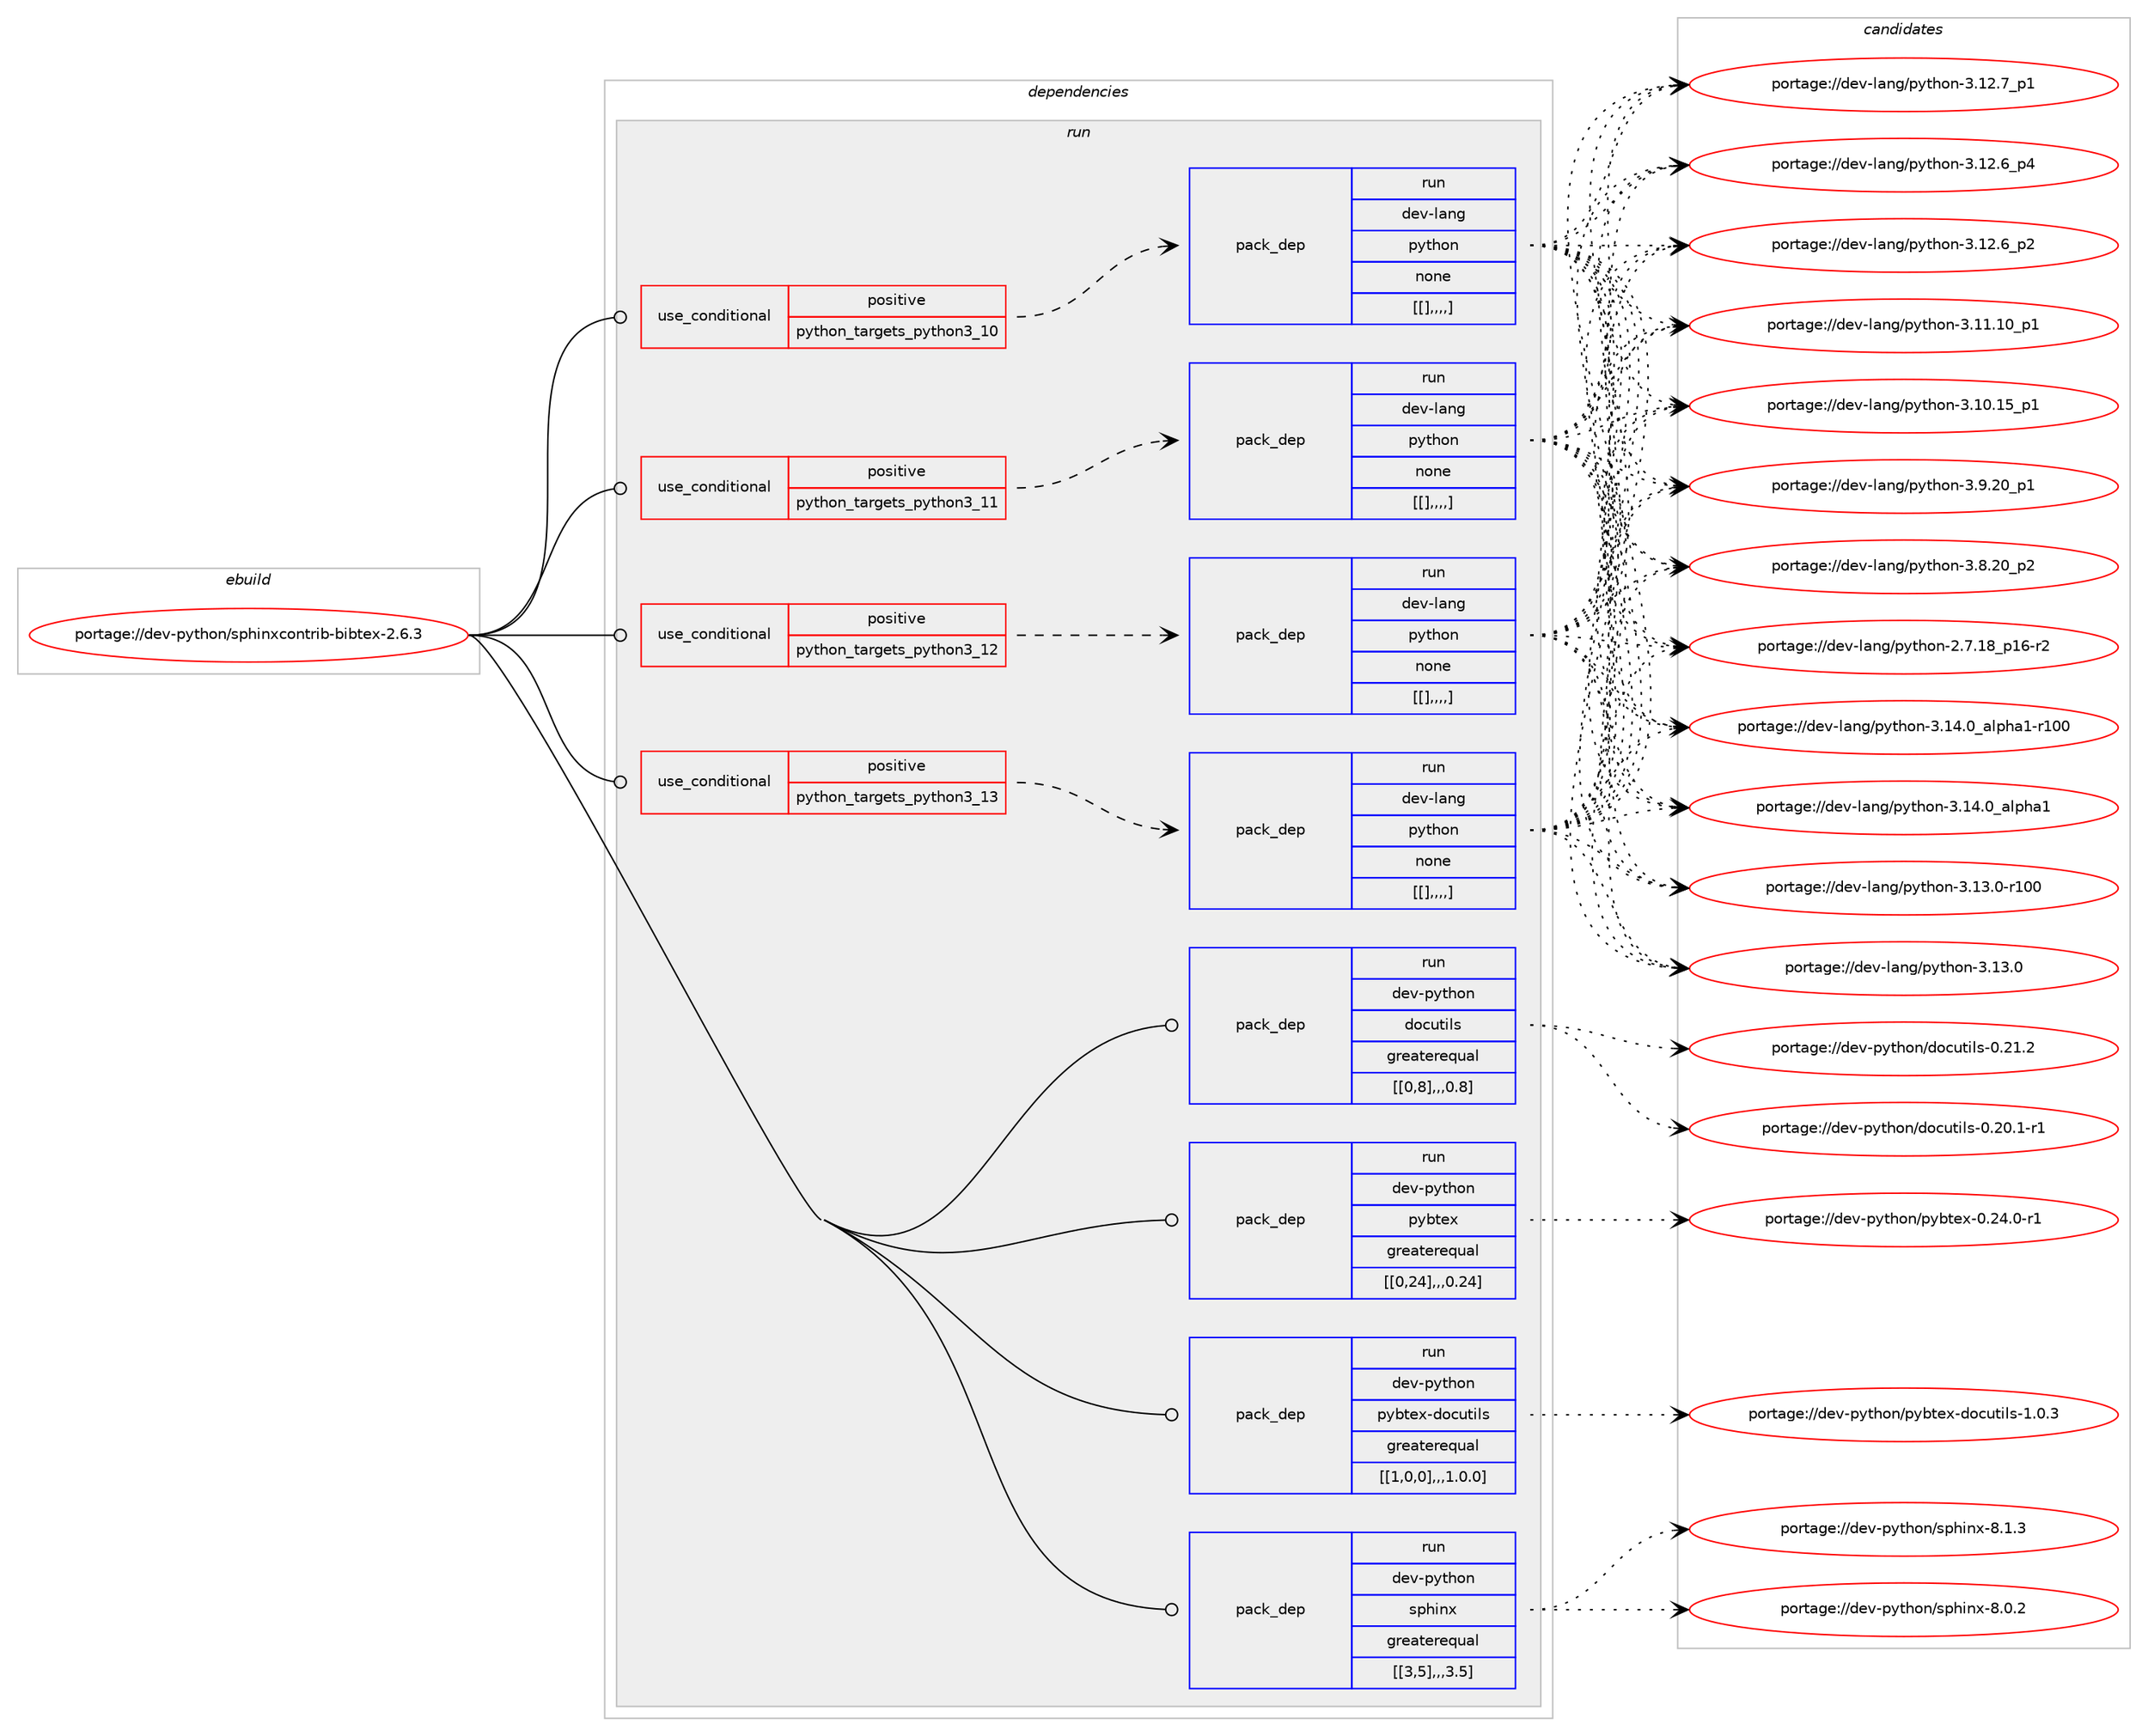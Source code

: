 digraph prolog {

# *************
# Graph options
# *************

newrank=true;
concentrate=true;
compound=true;
graph [rankdir=LR,fontname=Helvetica,fontsize=10,ranksep=1.5];#, ranksep=2.5, nodesep=0.2];
edge  [arrowhead=vee];
node  [fontname=Helvetica,fontsize=10];

# **********
# The ebuild
# **********

subgraph cluster_leftcol {
color=gray;
label=<<i>ebuild</i>>;
id [label="portage://dev-python/sphinxcontrib-bibtex-2.6.3", color=red, width=4, href="../dev-python/sphinxcontrib-bibtex-2.6.3.svg"];
}

# ****************
# The dependencies
# ****************

subgraph cluster_midcol {
color=gray;
label=<<i>dependencies</i>>;
subgraph cluster_compile {
fillcolor="#eeeeee";
style=filled;
label=<<i>compile</i>>;
}
subgraph cluster_compileandrun {
fillcolor="#eeeeee";
style=filled;
label=<<i>compile and run</i>>;
}
subgraph cluster_run {
fillcolor="#eeeeee";
style=filled;
label=<<i>run</i>>;
subgraph cond42777 {
dependency171232 [label=<<TABLE BORDER="0" CELLBORDER="1" CELLSPACING="0" CELLPADDING="4"><TR><TD ROWSPAN="3" CELLPADDING="10">use_conditional</TD></TR><TR><TD>positive</TD></TR><TR><TD>python_targets_python3_10</TD></TR></TABLE>>, shape=none, color=red];
subgraph pack127139 {
dependency171288 [label=<<TABLE BORDER="0" CELLBORDER="1" CELLSPACING="0" CELLPADDING="4" WIDTH="220"><TR><TD ROWSPAN="6" CELLPADDING="30">pack_dep</TD></TR><TR><TD WIDTH="110">run</TD></TR><TR><TD>dev-lang</TD></TR><TR><TD>python</TD></TR><TR><TD>none</TD></TR><TR><TD>[[],,,,]</TD></TR></TABLE>>, shape=none, color=blue];
}
dependency171232:e -> dependency171288:w [weight=20,style="dashed",arrowhead="vee"];
}
id:e -> dependency171232:w [weight=20,style="solid",arrowhead="odot"];
subgraph cond42802 {
dependency171339 [label=<<TABLE BORDER="0" CELLBORDER="1" CELLSPACING="0" CELLPADDING="4"><TR><TD ROWSPAN="3" CELLPADDING="10">use_conditional</TD></TR><TR><TD>positive</TD></TR><TR><TD>python_targets_python3_11</TD></TR></TABLE>>, shape=none, color=red];
subgraph pack127177 {
dependency171348 [label=<<TABLE BORDER="0" CELLBORDER="1" CELLSPACING="0" CELLPADDING="4" WIDTH="220"><TR><TD ROWSPAN="6" CELLPADDING="30">pack_dep</TD></TR><TR><TD WIDTH="110">run</TD></TR><TR><TD>dev-lang</TD></TR><TR><TD>python</TD></TR><TR><TD>none</TD></TR><TR><TD>[[],,,,]</TD></TR></TABLE>>, shape=none, color=blue];
}
dependency171339:e -> dependency171348:w [weight=20,style="dashed",arrowhead="vee"];
}
id:e -> dependency171339:w [weight=20,style="solid",arrowhead="odot"];
subgraph cond42829 {
dependency171372 [label=<<TABLE BORDER="0" CELLBORDER="1" CELLSPACING="0" CELLPADDING="4"><TR><TD ROWSPAN="3" CELLPADDING="10">use_conditional</TD></TR><TR><TD>positive</TD></TR><TR><TD>python_targets_python3_12</TD></TR></TABLE>>, shape=none, color=red];
subgraph pack127227 {
dependency171429 [label=<<TABLE BORDER="0" CELLBORDER="1" CELLSPACING="0" CELLPADDING="4" WIDTH="220"><TR><TD ROWSPAN="6" CELLPADDING="30">pack_dep</TD></TR><TR><TD WIDTH="110">run</TD></TR><TR><TD>dev-lang</TD></TR><TR><TD>python</TD></TR><TR><TD>none</TD></TR><TR><TD>[[],,,,]</TD></TR></TABLE>>, shape=none, color=blue];
}
dependency171372:e -> dependency171429:w [weight=20,style="dashed",arrowhead="vee"];
}
id:e -> dependency171372:w [weight=20,style="solid",arrowhead="odot"];
subgraph cond42859 {
dependency171448 [label=<<TABLE BORDER="0" CELLBORDER="1" CELLSPACING="0" CELLPADDING="4"><TR><TD ROWSPAN="3" CELLPADDING="10">use_conditional</TD></TR><TR><TD>positive</TD></TR><TR><TD>python_targets_python3_13</TD></TR></TABLE>>, shape=none, color=red];
subgraph pack127243 {
dependency171482 [label=<<TABLE BORDER="0" CELLBORDER="1" CELLSPACING="0" CELLPADDING="4" WIDTH="220"><TR><TD ROWSPAN="6" CELLPADDING="30">pack_dep</TD></TR><TR><TD WIDTH="110">run</TD></TR><TR><TD>dev-lang</TD></TR><TR><TD>python</TD></TR><TR><TD>none</TD></TR><TR><TD>[[],,,,]</TD></TR></TABLE>>, shape=none, color=blue];
}
dependency171448:e -> dependency171482:w [weight=20,style="dashed",arrowhead="vee"];
}
id:e -> dependency171448:w [weight=20,style="solid",arrowhead="odot"];
subgraph pack127312 {
dependency171551 [label=<<TABLE BORDER="0" CELLBORDER="1" CELLSPACING="0" CELLPADDING="4" WIDTH="220"><TR><TD ROWSPAN="6" CELLPADDING="30">pack_dep</TD></TR><TR><TD WIDTH="110">run</TD></TR><TR><TD>dev-python</TD></TR><TR><TD>docutils</TD></TR><TR><TD>greaterequal</TD></TR><TR><TD>[[0,8],,,0.8]</TD></TR></TABLE>>, shape=none, color=blue];
}
id:e -> dependency171551:w [weight=20,style="solid",arrowhead="odot"];
subgraph pack127314 {
dependency171555 [label=<<TABLE BORDER="0" CELLBORDER="1" CELLSPACING="0" CELLPADDING="4" WIDTH="220"><TR><TD ROWSPAN="6" CELLPADDING="30">pack_dep</TD></TR><TR><TD WIDTH="110">run</TD></TR><TR><TD>dev-python</TD></TR><TR><TD>pybtex</TD></TR><TR><TD>greaterequal</TD></TR><TR><TD>[[0,24],,,0.24]</TD></TR></TABLE>>, shape=none, color=blue];
}
id:e -> dependency171555:w [weight=20,style="solid",arrowhead="odot"];
subgraph pack127333 {
dependency171595 [label=<<TABLE BORDER="0" CELLBORDER="1" CELLSPACING="0" CELLPADDING="4" WIDTH="220"><TR><TD ROWSPAN="6" CELLPADDING="30">pack_dep</TD></TR><TR><TD WIDTH="110">run</TD></TR><TR><TD>dev-python</TD></TR><TR><TD>pybtex-docutils</TD></TR><TR><TD>greaterequal</TD></TR><TR><TD>[[1,0,0],,,1.0.0]</TD></TR></TABLE>>, shape=none, color=blue];
}
id:e -> dependency171595:w [weight=20,style="solid",arrowhead="odot"];
subgraph pack127337 {
dependency171619 [label=<<TABLE BORDER="0" CELLBORDER="1" CELLSPACING="0" CELLPADDING="4" WIDTH="220"><TR><TD ROWSPAN="6" CELLPADDING="30">pack_dep</TD></TR><TR><TD WIDTH="110">run</TD></TR><TR><TD>dev-python</TD></TR><TR><TD>sphinx</TD></TR><TR><TD>greaterequal</TD></TR><TR><TD>[[3,5],,,3.5]</TD></TR></TABLE>>, shape=none, color=blue];
}
id:e -> dependency171619:w [weight=20,style="solid",arrowhead="odot"];
}
}

# **************
# The candidates
# **************

subgraph cluster_choices {
rank=same;
color=gray;
label=<<i>candidates</i>>;

subgraph choice127088 {
color=black;
nodesep=1;
choice100101118451089711010347112121116104111110455146495246489597108112104974945114494848 [label="portage://dev-lang/python-3.14.0_alpha1-r100", color=red, width=4,href="../dev-lang/python-3.14.0_alpha1-r100.svg"];
choice1001011184510897110103471121211161041111104551464952464895971081121049749 [label="portage://dev-lang/python-3.14.0_alpha1", color=red, width=4,href="../dev-lang/python-3.14.0_alpha1.svg"];
choice1001011184510897110103471121211161041111104551464951464845114494848 [label="portage://dev-lang/python-3.13.0-r100", color=red, width=4,href="../dev-lang/python-3.13.0-r100.svg"];
choice10010111845108971101034711212111610411111045514649514648 [label="portage://dev-lang/python-3.13.0", color=red, width=4,href="../dev-lang/python-3.13.0.svg"];
choice100101118451089711010347112121116104111110455146495046559511249 [label="portage://dev-lang/python-3.12.7_p1", color=red, width=4,href="../dev-lang/python-3.12.7_p1.svg"];
choice100101118451089711010347112121116104111110455146495046549511252 [label="portage://dev-lang/python-3.12.6_p4", color=red, width=4,href="../dev-lang/python-3.12.6_p4.svg"];
choice100101118451089711010347112121116104111110455146495046549511250 [label="portage://dev-lang/python-3.12.6_p2", color=red, width=4,href="../dev-lang/python-3.12.6_p2.svg"];
choice10010111845108971101034711212111610411111045514649494649489511249 [label="portage://dev-lang/python-3.11.10_p1", color=red, width=4,href="../dev-lang/python-3.11.10_p1.svg"];
choice10010111845108971101034711212111610411111045514649484649539511249 [label="portage://dev-lang/python-3.10.15_p1", color=red, width=4,href="../dev-lang/python-3.10.15_p1.svg"];
choice100101118451089711010347112121116104111110455146574650489511249 [label="portage://dev-lang/python-3.9.20_p1", color=red, width=4,href="../dev-lang/python-3.9.20_p1.svg"];
choice100101118451089711010347112121116104111110455146564650489511250 [label="portage://dev-lang/python-3.8.20_p2", color=red, width=4,href="../dev-lang/python-3.8.20_p2.svg"];
choice100101118451089711010347112121116104111110455046554649569511249544511450 [label="portage://dev-lang/python-2.7.18_p16-r2", color=red, width=4,href="../dev-lang/python-2.7.18_p16-r2.svg"];
dependency171288:e -> choice100101118451089711010347112121116104111110455146495246489597108112104974945114494848:w [style=dotted,weight="100"];
dependency171288:e -> choice1001011184510897110103471121211161041111104551464952464895971081121049749:w [style=dotted,weight="100"];
dependency171288:e -> choice1001011184510897110103471121211161041111104551464951464845114494848:w [style=dotted,weight="100"];
dependency171288:e -> choice10010111845108971101034711212111610411111045514649514648:w [style=dotted,weight="100"];
dependency171288:e -> choice100101118451089711010347112121116104111110455146495046559511249:w [style=dotted,weight="100"];
dependency171288:e -> choice100101118451089711010347112121116104111110455146495046549511252:w [style=dotted,weight="100"];
dependency171288:e -> choice100101118451089711010347112121116104111110455146495046549511250:w [style=dotted,weight="100"];
dependency171288:e -> choice10010111845108971101034711212111610411111045514649494649489511249:w [style=dotted,weight="100"];
dependency171288:e -> choice10010111845108971101034711212111610411111045514649484649539511249:w [style=dotted,weight="100"];
dependency171288:e -> choice100101118451089711010347112121116104111110455146574650489511249:w [style=dotted,weight="100"];
dependency171288:e -> choice100101118451089711010347112121116104111110455146564650489511250:w [style=dotted,weight="100"];
dependency171288:e -> choice100101118451089711010347112121116104111110455046554649569511249544511450:w [style=dotted,weight="100"];
}
subgraph choice127126 {
color=black;
nodesep=1;
choice100101118451089711010347112121116104111110455146495246489597108112104974945114494848 [label="portage://dev-lang/python-3.14.0_alpha1-r100", color=red, width=4,href="../dev-lang/python-3.14.0_alpha1-r100.svg"];
choice1001011184510897110103471121211161041111104551464952464895971081121049749 [label="portage://dev-lang/python-3.14.0_alpha1", color=red, width=4,href="../dev-lang/python-3.14.0_alpha1.svg"];
choice1001011184510897110103471121211161041111104551464951464845114494848 [label="portage://dev-lang/python-3.13.0-r100", color=red, width=4,href="../dev-lang/python-3.13.0-r100.svg"];
choice10010111845108971101034711212111610411111045514649514648 [label="portage://dev-lang/python-3.13.0", color=red, width=4,href="../dev-lang/python-3.13.0.svg"];
choice100101118451089711010347112121116104111110455146495046559511249 [label="portage://dev-lang/python-3.12.7_p1", color=red, width=4,href="../dev-lang/python-3.12.7_p1.svg"];
choice100101118451089711010347112121116104111110455146495046549511252 [label="portage://dev-lang/python-3.12.6_p4", color=red, width=4,href="../dev-lang/python-3.12.6_p4.svg"];
choice100101118451089711010347112121116104111110455146495046549511250 [label="portage://dev-lang/python-3.12.6_p2", color=red, width=4,href="../dev-lang/python-3.12.6_p2.svg"];
choice10010111845108971101034711212111610411111045514649494649489511249 [label="portage://dev-lang/python-3.11.10_p1", color=red, width=4,href="../dev-lang/python-3.11.10_p1.svg"];
choice10010111845108971101034711212111610411111045514649484649539511249 [label="portage://dev-lang/python-3.10.15_p1", color=red, width=4,href="../dev-lang/python-3.10.15_p1.svg"];
choice100101118451089711010347112121116104111110455146574650489511249 [label="portage://dev-lang/python-3.9.20_p1", color=red, width=4,href="../dev-lang/python-3.9.20_p1.svg"];
choice100101118451089711010347112121116104111110455146564650489511250 [label="portage://dev-lang/python-3.8.20_p2", color=red, width=4,href="../dev-lang/python-3.8.20_p2.svg"];
choice100101118451089711010347112121116104111110455046554649569511249544511450 [label="portage://dev-lang/python-2.7.18_p16-r2", color=red, width=4,href="../dev-lang/python-2.7.18_p16-r2.svg"];
dependency171348:e -> choice100101118451089711010347112121116104111110455146495246489597108112104974945114494848:w [style=dotted,weight="100"];
dependency171348:e -> choice1001011184510897110103471121211161041111104551464952464895971081121049749:w [style=dotted,weight="100"];
dependency171348:e -> choice1001011184510897110103471121211161041111104551464951464845114494848:w [style=dotted,weight="100"];
dependency171348:e -> choice10010111845108971101034711212111610411111045514649514648:w [style=dotted,weight="100"];
dependency171348:e -> choice100101118451089711010347112121116104111110455146495046559511249:w [style=dotted,weight="100"];
dependency171348:e -> choice100101118451089711010347112121116104111110455146495046549511252:w [style=dotted,weight="100"];
dependency171348:e -> choice100101118451089711010347112121116104111110455146495046549511250:w [style=dotted,weight="100"];
dependency171348:e -> choice10010111845108971101034711212111610411111045514649494649489511249:w [style=dotted,weight="100"];
dependency171348:e -> choice10010111845108971101034711212111610411111045514649484649539511249:w [style=dotted,weight="100"];
dependency171348:e -> choice100101118451089711010347112121116104111110455146574650489511249:w [style=dotted,weight="100"];
dependency171348:e -> choice100101118451089711010347112121116104111110455146564650489511250:w [style=dotted,weight="100"];
dependency171348:e -> choice100101118451089711010347112121116104111110455046554649569511249544511450:w [style=dotted,weight="100"];
}
subgraph choice127149 {
color=black;
nodesep=1;
choice100101118451089711010347112121116104111110455146495246489597108112104974945114494848 [label="portage://dev-lang/python-3.14.0_alpha1-r100", color=red, width=4,href="../dev-lang/python-3.14.0_alpha1-r100.svg"];
choice1001011184510897110103471121211161041111104551464952464895971081121049749 [label="portage://dev-lang/python-3.14.0_alpha1", color=red, width=4,href="../dev-lang/python-3.14.0_alpha1.svg"];
choice1001011184510897110103471121211161041111104551464951464845114494848 [label="portage://dev-lang/python-3.13.0-r100", color=red, width=4,href="../dev-lang/python-3.13.0-r100.svg"];
choice10010111845108971101034711212111610411111045514649514648 [label="portage://dev-lang/python-3.13.0", color=red, width=4,href="../dev-lang/python-3.13.0.svg"];
choice100101118451089711010347112121116104111110455146495046559511249 [label="portage://dev-lang/python-3.12.7_p1", color=red, width=4,href="../dev-lang/python-3.12.7_p1.svg"];
choice100101118451089711010347112121116104111110455146495046549511252 [label="portage://dev-lang/python-3.12.6_p4", color=red, width=4,href="../dev-lang/python-3.12.6_p4.svg"];
choice100101118451089711010347112121116104111110455146495046549511250 [label="portage://dev-lang/python-3.12.6_p2", color=red, width=4,href="../dev-lang/python-3.12.6_p2.svg"];
choice10010111845108971101034711212111610411111045514649494649489511249 [label="portage://dev-lang/python-3.11.10_p1", color=red, width=4,href="../dev-lang/python-3.11.10_p1.svg"];
choice10010111845108971101034711212111610411111045514649484649539511249 [label="portage://dev-lang/python-3.10.15_p1", color=red, width=4,href="../dev-lang/python-3.10.15_p1.svg"];
choice100101118451089711010347112121116104111110455146574650489511249 [label="portage://dev-lang/python-3.9.20_p1", color=red, width=4,href="../dev-lang/python-3.9.20_p1.svg"];
choice100101118451089711010347112121116104111110455146564650489511250 [label="portage://dev-lang/python-3.8.20_p2", color=red, width=4,href="../dev-lang/python-3.8.20_p2.svg"];
choice100101118451089711010347112121116104111110455046554649569511249544511450 [label="portage://dev-lang/python-2.7.18_p16-r2", color=red, width=4,href="../dev-lang/python-2.7.18_p16-r2.svg"];
dependency171429:e -> choice100101118451089711010347112121116104111110455146495246489597108112104974945114494848:w [style=dotted,weight="100"];
dependency171429:e -> choice1001011184510897110103471121211161041111104551464952464895971081121049749:w [style=dotted,weight="100"];
dependency171429:e -> choice1001011184510897110103471121211161041111104551464951464845114494848:w [style=dotted,weight="100"];
dependency171429:e -> choice10010111845108971101034711212111610411111045514649514648:w [style=dotted,weight="100"];
dependency171429:e -> choice100101118451089711010347112121116104111110455146495046559511249:w [style=dotted,weight="100"];
dependency171429:e -> choice100101118451089711010347112121116104111110455146495046549511252:w [style=dotted,weight="100"];
dependency171429:e -> choice100101118451089711010347112121116104111110455146495046549511250:w [style=dotted,weight="100"];
dependency171429:e -> choice10010111845108971101034711212111610411111045514649494649489511249:w [style=dotted,weight="100"];
dependency171429:e -> choice10010111845108971101034711212111610411111045514649484649539511249:w [style=dotted,weight="100"];
dependency171429:e -> choice100101118451089711010347112121116104111110455146574650489511249:w [style=dotted,weight="100"];
dependency171429:e -> choice100101118451089711010347112121116104111110455146564650489511250:w [style=dotted,weight="100"];
dependency171429:e -> choice100101118451089711010347112121116104111110455046554649569511249544511450:w [style=dotted,weight="100"];
}
subgraph choice127162 {
color=black;
nodesep=1;
choice100101118451089711010347112121116104111110455146495246489597108112104974945114494848 [label="portage://dev-lang/python-3.14.0_alpha1-r100", color=red, width=4,href="../dev-lang/python-3.14.0_alpha1-r100.svg"];
choice1001011184510897110103471121211161041111104551464952464895971081121049749 [label="portage://dev-lang/python-3.14.0_alpha1", color=red, width=4,href="../dev-lang/python-3.14.0_alpha1.svg"];
choice1001011184510897110103471121211161041111104551464951464845114494848 [label="portage://dev-lang/python-3.13.0-r100", color=red, width=4,href="../dev-lang/python-3.13.0-r100.svg"];
choice10010111845108971101034711212111610411111045514649514648 [label="portage://dev-lang/python-3.13.0", color=red, width=4,href="../dev-lang/python-3.13.0.svg"];
choice100101118451089711010347112121116104111110455146495046559511249 [label="portage://dev-lang/python-3.12.7_p1", color=red, width=4,href="../dev-lang/python-3.12.7_p1.svg"];
choice100101118451089711010347112121116104111110455146495046549511252 [label="portage://dev-lang/python-3.12.6_p4", color=red, width=4,href="../dev-lang/python-3.12.6_p4.svg"];
choice100101118451089711010347112121116104111110455146495046549511250 [label="portage://dev-lang/python-3.12.6_p2", color=red, width=4,href="../dev-lang/python-3.12.6_p2.svg"];
choice10010111845108971101034711212111610411111045514649494649489511249 [label="portage://dev-lang/python-3.11.10_p1", color=red, width=4,href="../dev-lang/python-3.11.10_p1.svg"];
choice10010111845108971101034711212111610411111045514649484649539511249 [label="portage://dev-lang/python-3.10.15_p1", color=red, width=4,href="../dev-lang/python-3.10.15_p1.svg"];
choice100101118451089711010347112121116104111110455146574650489511249 [label="portage://dev-lang/python-3.9.20_p1", color=red, width=4,href="../dev-lang/python-3.9.20_p1.svg"];
choice100101118451089711010347112121116104111110455146564650489511250 [label="portage://dev-lang/python-3.8.20_p2", color=red, width=4,href="../dev-lang/python-3.8.20_p2.svg"];
choice100101118451089711010347112121116104111110455046554649569511249544511450 [label="portage://dev-lang/python-2.7.18_p16-r2", color=red, width=4,href="../dev-lang/python-2.7.18_p16-r2.svg"];
dependency171482:e -> choice100101118451089711010347112121116104111110455146495246489597108112104974945114494848:w [style=dotted,weight="100"];
dependency171482:e -> choice1001011184510897110103471121211161041111104551464952464895971081121049749:w [style=dotted,weight="100"];
dependency171482:e -> choice1001011184510897110103471121211161041111104551464951464845114494848:w [style=dotted,weight="100"];
dependency171482:e -> choice10010111845108971101034711212111610411111045514649514648:w [style=dotted,weight="100"];
dependency171482:e -> choice100101118451089711010347112121116104111110455146495046559511249:w [style=dotted,weight="100"];
dependency171482:e -> choice100101118451089711010347112121116104111110455146495046549511252:w [style=dotted,weight="100"];
dependency171482:e -> choice100101118451089711010347112121116104111110455146495046549511250:w [style=dotted,weight="100"];
dependency171482:e -> choice10010111845108971101034711212111610411111045514649494649489511249:w [style=dotted,weight="100"];
dependency171482:e -> choice10010111845108971101034711212111610411111045514649484649539511249:w [style=dotted,weight="100"];
dependency171482:e -> choice100101118451089711010347112121116104111110455146574650489511249:w [style=dotted,weight="100"];
dependency171482:e -> choice100101118451089711010347112121116104111110455146564650489511250:w [style=dotted,weight="100"];
dependency171482:e -> choice100101118451089711010347112121116104111110455046554649569511249544511450:w [style=dotted,weight="100"];
}
subgraph choice127188 {
color=black;
nodesep=1;
choice10010111845112121116104111110471001119911711610510811545484650494650 [label="portage://dev-python/docutils-0.21.2", color=red, width=4,href="../dev-python/docutils-0.21.2.svg"];
choice100101118451121211161041111104710011199117116105108115454846504846494511449 [label="portage://dev-python/docutils-0.20.1-r1", color=red, width=4,href="../dev-python/docutils-0.20.1-r1.svg"];
dependency171551:e -> choice10010111845112121116104111110471001119911711610510811545484650494650:w [style=dotted,weight="100"];
dependency171551:e -> choice100101118451121211161041111104710011199117116105108115454846504846494511449:w [style=dotted,weight="100"];
}
subgraph choice127203 {
color=black;
nodesep=1;
choice100101118451121211161041111104711212198116101120454846505246484511449 [label="portage://dev-python/pybtex-0.24.0-r1", color=red, width=4,href="../dev-python/pybtex-0.24.0-r1.svg"];
dependency171555:e -> choice100101118451121211161041111104711212198116101120454846505246484511449:w [style=dotted,weight="100"];
}
subgraph choice127206 {
color=black;
nodesep=1;
choice1001011184511212111610411111047112121981161011204510011199117116105108115454946484651 [label="portage://dev-python/pybtex-docutils-1.0.3", color=red, width=4,href="../dev-python/pybtex-docutils-1.0.3.svg"];
dependency171595:e -> choice1001011184511212111610411111047112121981161011204510011199117116105108115454946484651:w [style=dotted,weight="100"];
}
subgraph choice127222 {
color=black;
nodesep=1;
choice1001011184511212111610411111047115112104105110120455646494651 [label="portage://dev-python/sphinx-8.1.3", color=red, width=4,href="../dev-python/sphinx-8.1.3.svg"];
choice1001011184511212111610411111047115112104105110120455646484650 [label="portage://dev-python/sphinx-8.0.2", color=red, width=4,href="../dev-python/sphinx-8.0.2.svg"];
dependency171619:e -> choice1001011184511212111610411111047115112104105110120455646494651:w [style=dotted,weight="100"];
dependency171619:e -> choice1001011184511212111610411111047115112104105110120455646484650:w [style=dotted,weight="100"];
}
}

}

